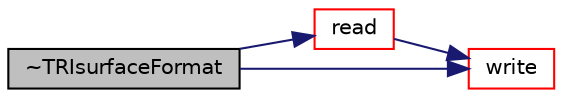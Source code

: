digraph "~TRIsurfaceFormat"
{
  bgcolor="transparent";
  edge [fontname="Helvetica",fontsize="10",labelfontname="Helvetica",labelfontsize="10"];
  node [fontname="Helvetica",fontsize="10",shape=record];
  rankdir="LR";
  Node70 [label="~TRIsurfaceFormat",height=0.2,width=0.4,color="black", fillcolor="grey75", style="filled", fontcolor="black"];
  Node70 -> Node71 [color="midnightblue",fontsize="10",style="solid",fontname="Helvetica"];
  Node71 [label="read",height=0.2,width=0.4,color="red",URL="$a30917.html#a464ebd67acbdff0014d4dae69e3ec4be",tooltip="Read from file. "];
  Node71 -> Node132 [color="midnightblue",fontsize="10",style="solid",fontname="Helvetica"];
  Node132 [label="write",height=0.2,width=0.4,color="red",URL="$a30917.html#a2a1e1394d9dd8932b738248c123a267f",tooltip="Write surface mesh components by proxy. "];
  Node70 -> Node132 [color="midnightblue",fontsize="10",style="solid",fontname="Helvetica"];
}
